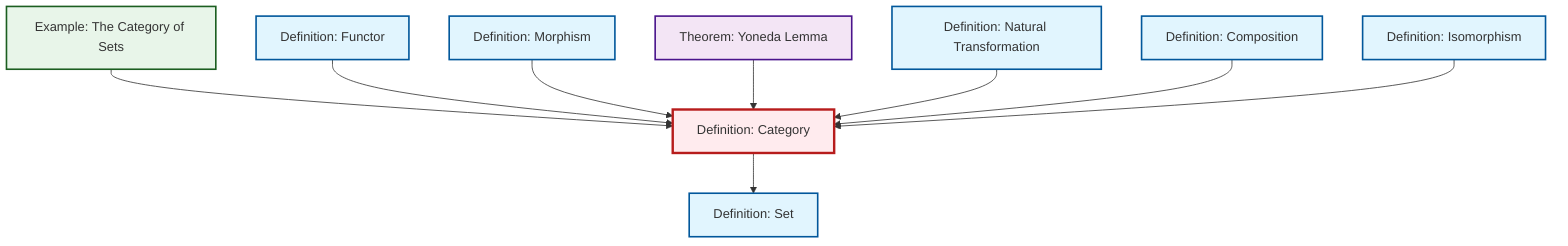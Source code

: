 graph TD
    classDef definition fill:#e1f5fe,stroke:#01579b,stroke-width:2px
    classDef theorem fill:#f3e5f5,stroke:#4a148c,stroke-width:2px
    classDef axiom fill:#fff3e0,stroke:#e65100,stroke-width:2px
    classDef example fill:#e8f5e9,stroke:#1b5e20,stroke-width:2px
    classDef current fill:#ffebee,stroke:#b71c1c,stroke-width:3px
    ex-set-category["Example: The Category of Sets"]:::example
    def-isomorphism["Definition: Isomorphism"]:::definition
    def-composition["Definition: Composition"]:::definition
    def-natural-transformation["Definition: Natural Transformation"]:::definition
    def-functor["Definition: Functor"]:::definition
    def-morphism["Definition: Morphism"]:::definition
    def-set["Definition: Set"]:::definition
    def-category["Definition: Category"]:::definition
    thm-yoneda["Theorem: Yoneda Lemma"]:::theorem
    ex-set-category --> def-category
    def-functor --> def-category
    def-morphism --> def-category
    def-category --> def-set
    thm-yoneda --> def-category
    def-natural-transformation --> def-category
    def-composition --> def-category
    def-isomorphism --> def-category
    class def-category current